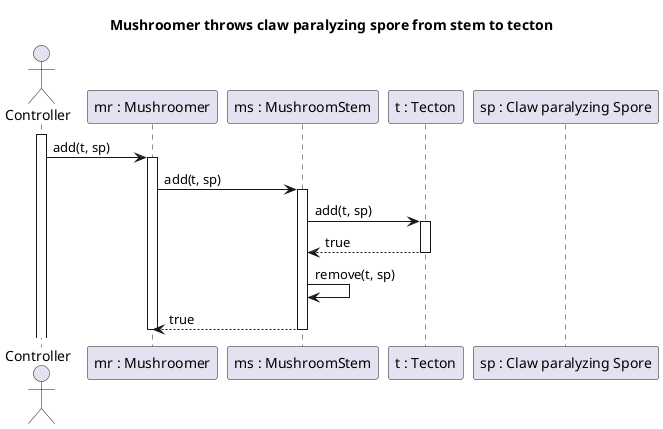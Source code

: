 @startuml MushroomerThrowsClawParalyzingSporeFromStemToTecton
title Mushroomer throws claw paralyzing spore from stem to tecton

actor Controller
participant "mr : Mushroomer" as MR
participant "ms : MushroomStem" as MS
participant "t : Tecton" as T
participant "sp : Claw paralyzing Spore" as SP

activate Controller
Controller -> MR : add(t, sp)
activate MR

MR -> MS : add(t, sp)
activate MS

MS -> T : add(t, sp)
activate T

MS <-- T : true
deactivate T

MS -> MS : remove(t, sp)
MR <-- MS : true
deactivate MS

deactivate MR
@enduml